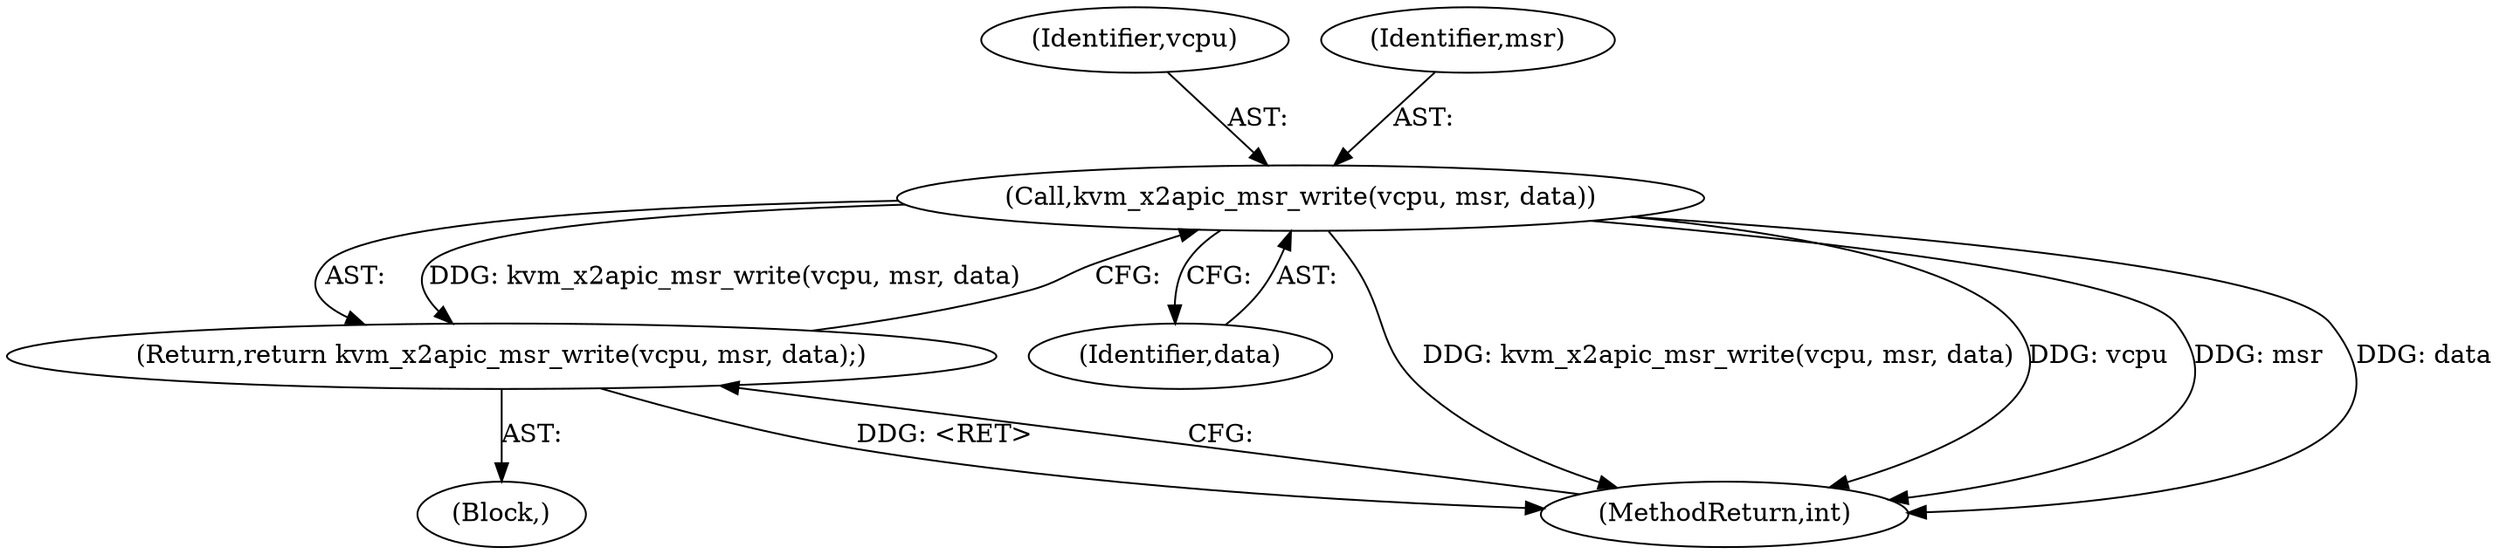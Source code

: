 digraph "0_linux_0b79459b482e85cb7426aa7da683a9f2c97aeae1_2@API" {
"1000227" [label="(Call,kvm_x2apic_msr_write(vcpu, msr, data))"];
"1000226" [label="(Return,return kvm_x2apic_msr_write(vcpu, msr, data);)"];
"1000227" [label="(Call,kvm_x2apic_msr_write(vcpu, msr, data))"];
"1000134" [label="(Block,)"];
"1000228" [label="(Identifier,vcpu)"];
"1000229" [label="(Identifier,msr)"];
"1000230" [label="(Identifier,data)"];
"1000638" [label="(MethodReturn,int)"];
"1000226" [label="(Return,return kvm_x2apic_msr_write(vcpu, msr, data);)"];
"1000227" -> "1000226"  [label="AST: "];
"1000227" -> "1000230"  [label="CFG: "];
"1000228" -> "1000227"  [label="AST: "];
"1000229" -> "1000227"  [label="AST: "];
"1000230" -> "1000227"  [label="AST: "];
"1000226" -> "1000227"  [label="CFG: "];
"1000227" -> "1000638"  [label="DDG: kvm_x2apic_msr_write(vcpu, msr, data)"];
"1000227" -> "1000638"  [label="DDG: vcpu"];
"1000227" -> "1000638"  [label="DDG: msr"];
"1000227" -> "1000638"  [label="DDG: data"];
"1000227" -> "1000226"  [label="DDG: kvm_x2apic_msr_write(vcpu, msr, data)"];
"1000226" -> "1000134"  [label="AST: "];
"1000638" -> "1000226"  [label="CFG: "];
"1000226" -> "1000638"  [label="DDG: <RET>"];
}

